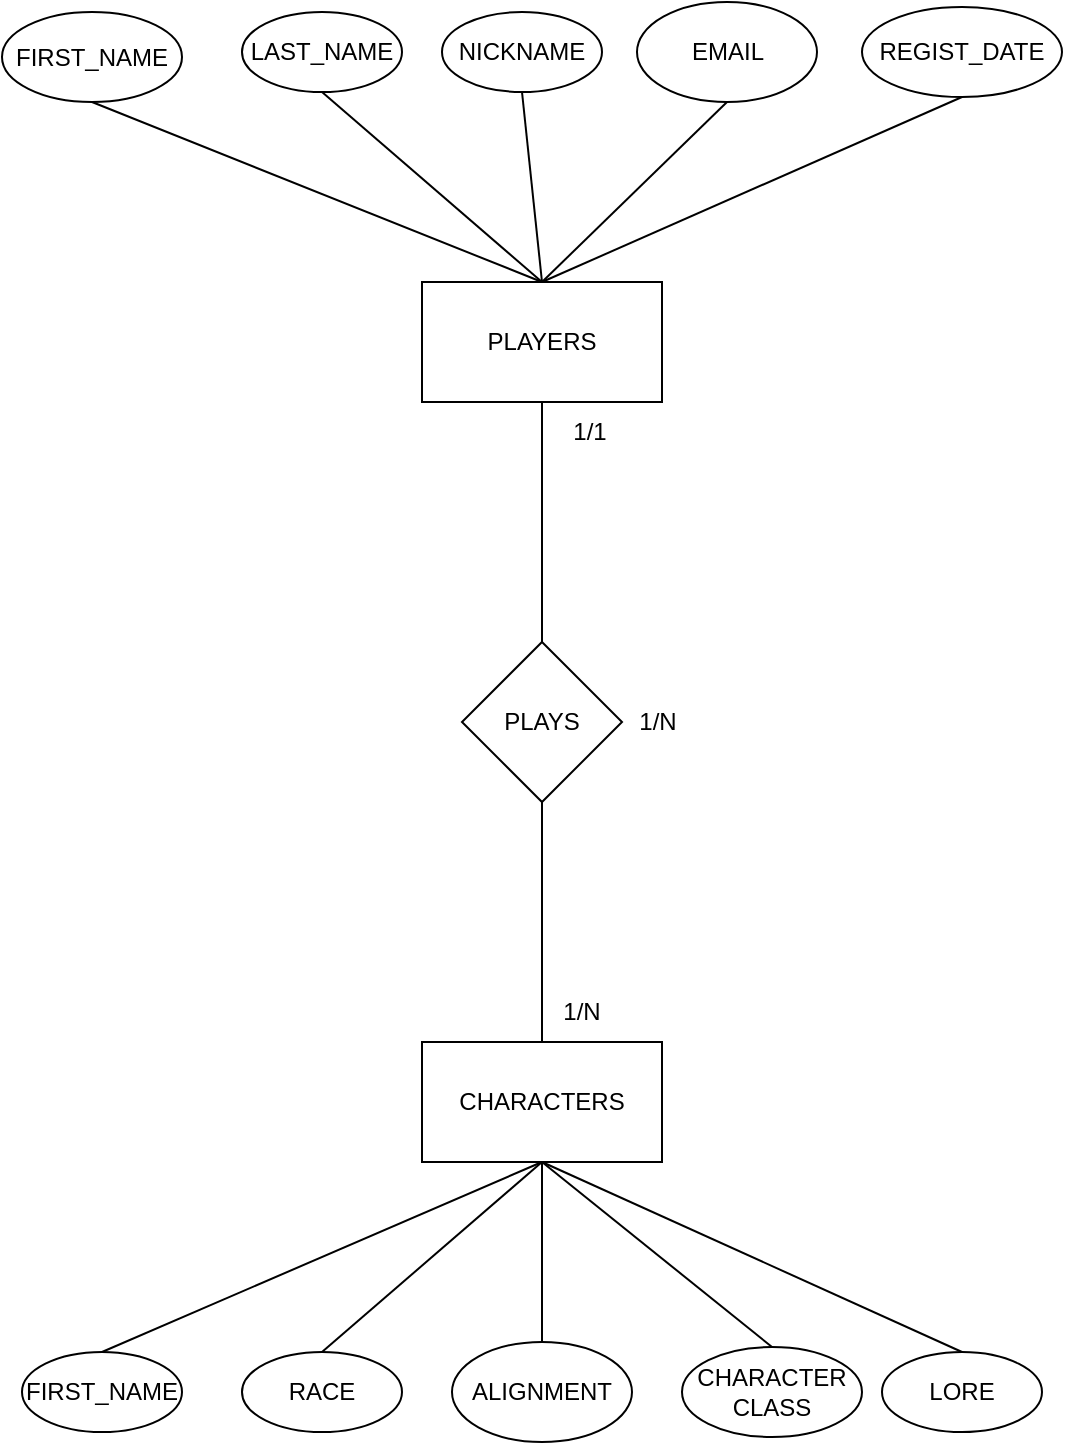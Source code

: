 <mxfile version="20.8.16" type="device"><diagram name="Página-1" id="EKff10T93RblWfOdOVG4"><mxGraphModel dx="1036" dy="606" grid="1" gridSize="10" guides="1" tooltips="1" connect="1" arrows="1" fold="1" page="1" pageScale="1" pageWidth="827" pageHeight="1169" math="0" shadow="0"><root><mxCell id="0"/><mxCell id="1" parent="0"/><mxCell id="xLd62aCzy23pedidTrw6-42" style="edgeStyle=none;rounded=0;orthogonalLoop=1;jettySize=auto;html=1;exitX=0.5;exitY=0;exitDx=0;exitDy=0;entryX=0.5;entryY=1;entryDx=0;entryDy=0;endArrow=none;endFill=0;" parent="1" source="xLd62aCzy23pedidTrw6-1" target="xLd62aCzy23pedidTrw6-26" edge="1"><mxGeometry relative="1" as="geometry"/></mxCell><mxCell id="P32biZ5eSCiuCqLLkqoK-2" style="rounded=0;orthogonalLoop=1;jettySize=auto;html=1;exitX=0.5;exitY=0;exitDx=0;exitDy=0;entryX=0.5;entryY=1;entryDx=0;entryDy=0;endArrow=none;endFill=0;" parent="1" source="xLd62aCzy23pedidTrw6-1" target="P32biZ5eSCiuCqLLkqoK-1" edge="1"><mxGeometry relative="1" as="geometry"/></mxCell><mxCell id="xLd62aCzy23pedidTrw6-1" value="PLAYERS" style="rounded=0;whiteSpace=wrap;html=1;" parent="1" vertex="1"><mxGeometry x="360" y="380" width="120" height="60" as="geometry"/></mxCell><mxCell id="xLd62aCzy23pedidTrw6-4" value="PLAYS" style="rhombus;whiteSpace=wrap;html=1;" parent="1" vertex="1"><mxGeometry x="380" y="560" width="80" height="80" as="geometry"/></mxCell><mxCell id="xLd62aCzy23pedidTrw6-20" style="rounded=0;orthogonalLoop=1;jettySize=auto;html=1;entryX=0.5;entryY=0;entryDx=0;entryDy=0;exitX=0.5;exitY=1;exitDx=0;exitDy=0;endArrow=none;endFill=0;" parent="1" source="xLd62aCzy23pedidTrw6-5" target="xLd62aCzy23pedidTrw6-15" edge="1"><mxGeometry relative="1" as="geometry"/></mxCell><mxCell id="xLd62aCzy23pedidTrw6-21" style="edgeStyle=none;rounded=0;orthogonalLoop=1;jettySize=auto;html=1;exitX=0.5;exitY=1;exitDx=0;exitDy=0;entryX=0.5;entryY=0;entryDx=0;entryDy=0;endArrow=none;endFill=0;" parent="1" source="xLd62aCzy23pedidTrw6-5" target="xLd62aCzy23pedidTrw6-14" edge="1"><mxGeometry relative="1" as="geometry"/></mxCell><mxCell id="xLd62aCzy23pedidTrw6-22" style="edgeStyle=none;rounded=0;orthogonalLoop=1;jettySize=auto;html=1;exitX=0.5;exitY=1;exitDx=0;exitDy=0;entryX=0.5;entryY=0;entryDx=0;entryDy=0;endArrow=none;endFill=0;" parent="1" source="xLd62aCzy23pedidTrw6-5" target="xLd62aCzy23pedidTrw6-16" edge="1"><mxGeometry relative="1" as="geometry"/></mxCell><mxCell id="xLd62aCzy23pedidTrw6-23" style="edgeStyle=none;rounded=0;orthogonalLoop=1;jettySize=auto;html=1;exitX=0.5;exitY=1;exitDx=0;exitDy=0;entryX=0.5;entryY=0;entryDx=0;entryDy=0;endArrow=none;endFill=0;" parent="1" source="xLd62aCzy23pedidTrw6-5" target="xLd62aCzy23pedidTrw6-18" edge="1"><mxGeometry relative="1" as="geometry"/></mxCell><mxCell id="XwD_73nNgUJ5d0yel5Wn-3" style="edgeStyle=none;rounded=0;orthogonalLoop=1;jettySize=auto;html=1;exitX=0.5;exitY=1;exitDx=0;exitDy=0;endArrow=none;endFill=0;entryX=0.5;entryY=0;entryDx=0;entryDy=0;" parent="1" source="xLd62aCzy23pedidTrw6-5" target="XwD_73nNgUJ5d0yel5Wn-4" edge="1"><mxGeometry relative="1" as="geometry"><mxPoint x="680" y="920" as="targetPoint"/></mxGeometry></mxCell><mxCell id="xLd62aCzy23pedidTrw6-5" value="CHARACTERS" style="rounded=0;whiteSpace=wrap;html=1;" parent="1" vertex="1"><mxGeometry x="360" y="760" width="120" height="60" as="geometry"/></mxCell><mxCell id="xLd62aCzy23pedidTrw6-10" value="" style="endArrow=none;html=1;rounded=0;entryX=0.5;entryY=1;entryDx=0;entryDy=0;exitX=0.5;exitY=0;exitDx=0;exitDy=0;" parent="1" source="xLd62aCzy23pedidTrw6-4" target="xLd62aCzy23pedidTrw6-1" edge="1"><mxGeometry width="50" height="50" relative="1" as="geometry"><mxPoint x="630" y="630" as="sourcePoint"/><mxPoint x="680" y="580" as="targetPoint"/></mxGeometry></mxCell><mxCell id="xLd62aCzy23pedidTrw6-11" value="" style="endArrow=none;html=1;rounded=0;entryX=0.5;entryY=1;entryDx=0;entryDy=0;exitX=0.5;exitY=0;exitDx=0;exitDy=0;" parent="1" source="xLd62aCzy23pedidTrw6-5" target="xLd62aCzy23pedidTrw6-4" edge="1"><mxGeometry width="50" height="50" relative="1" as="geometry"><mxPoint x="630" y="630" as="sourcePoint"/><mxPoint x="680" y="580" as="targetPoint"/></mxGeometry></mxCell><mxCell id="xLd62aCzy23pedidTrw6-14" value="FIRST_NAME" style="ellipse;whiteSpace=wrap;html=1;" parent="1" vertex="1"><mxGeometry x="160" y="915" width="80" height="40" as="geometry"/></mxCell><mxCell id="xLd62aCzy23pedidTrw6-15" value="ALIGNMENT" style="ellipse;whiteSpace=wrap;html=1;" parent="1" vertex="1"><mxGeometry x="375" y="910" width="90" height="50" as="geometry"/></mxCell><mxCell id="xLd62aCzy23pedidTrw6-16" value="RACE" style="ellipse;whiteSpace=wrap;html=1;" parent="1" vertex="1"><mxGeometry x="270" y="915" width="80" height="40" as="geometry"/></mxCell><mxCell id="xLd62aCzy23pedidTrw6-18" value="CHARACTER&lt;br&gt;CLASS" style="ellipse;whiteSpace=wrap;html=1;" parent="1" vertex="1"><mxGeometry x="490" y="912.5" width="90" height="45" as="geometry"/></mxCell><mxCell id="xLd62aCzy23pedidTrw6-41" style="edgeStyle=none;rounded=0;orthogonalLoop=1;jettySize=auto;html=1;exitX=0.5;exitY=1;exitDx=0;exitDy=0;endArrow=none;endFill=0;" parent="1" source="xLd62aCzy23pedidTrw6-24" edge="1"><mxGeometry relative="1" as="geometry"><mxPoint x="420" y="380" as="targetPoint"/></mxGeometry></mxCell><mxCell id="xLd62aCzy23pedidTrw6-24" value="FIRST_NAME" style="ellipse;whiteSpace=wrap;html=1;" parent="1" vertex="1"><mxGeometry x="150" y="245" width="90" height="45" as="geometry"/></mxCell><mxCell id="xLd62aCzy23pedidTrw6-40" style="edgeStyle=none;rounded=0;orthogonalLoop=1;jettySize=auto;html=1;exitX=0.5;exitY=1;exitDx=0;exitDy=0;endArrow=none;endFill=0;" parent="1" source="xLd62aCzy23pedidTrw6-25" edge="1"><mxGeometry relative="1" as="geometry"><mxPoint x="420" y="380" as="targetPoint"/></mxGeometry></mxCell><mxCell id="xLd62aCzy23pedidTrw6-25" value="EMAIL" style="ellipse;whiteSpace=wrap;html=1;" parent="1" vertex="1"><mxGeometry x="467.5" y="240" width="90" height="50" as="geometry"/></mxCell><mxCell id="xLd62aCzy23pedidTrw6-26" value="REGIST_DATE" style="ellipse;whiteSpace=wrap;html=1;" parent="1" vertex="1"><mxGeometry x="580" y="242.5" width="100" height="45" as="geometry"/></mxCell><mxCell id="xLd62aCzy23pedidTrw6-72" value="1/N" style="text;html=1;strokeColor=none;fillColor=none;align=center;verticalAlign=middle;whiteSpace=wrap;rounded=0;" parent="1" vertex="1"><mxGeometry x="410" y="730" width="60" height="30" as="geometry"/></mxCell><mxCell id="xLd62aCzy23pedidTrw6-73" value="1/1" style="text;html=1;strokeColor=none;fillColor=none;align=center;verticalAlign=middle;whiteSpace=wrap;rounded=0;" parent="1" vertex="1"><mxGeometry x="414" y="440" width="60" height="30" as="geometry"/></mxCell><mxCell id="xLd62aCzy23pedidTrw6-74" value="1/N" style="text;html=1;strokeColor=none;fillColor=none;align=center;verticalAlign=middle;whiteSpace=wrap;rounded=0;" parent="1" vertex="1"><mxGeometry x="447.5" y="585" width="60" height="30" as="geometry"/></mxCell><mxCell id="P32biZ5eSCiuCqLLkqoK-1" value="NICKNAME" style="ellipse;whiteSpace=wrap;html=1;" parent="1" vertex="1"><mxGeometry x="370" y="245" width="80" height="40" as="geometry"/></mxCell><mxCell id="XwD_73nNgUJ5d0yel5Wn-2" style="rounded=0;orthogonalLoop=1;jettySize=auto;html=1;exitX=0.5;exitY=1;exitDx=0;exitDy=0;endArrow=none;endFill=0;" parent="1" source="XwD_73nNgUJ5d0yel5Wn-1" edge="1"><mxGeometry relative="1" as="geometry"><mxPoint x="420" y="380" as="targetPoint"/></mxGeometry></mxCell><mxCell id="XwD_73nNgUJ5d0yel5Wn-1" value="LAST_NAME" style="ellipse;whiteSpace=wrap;html=1;" parent="1" vertex="1"><mxGeometry x="270" y="245" width="80" height="40" as="geometry"/></mxCell><mxCell id="XwD_73nNgUJ5d0yel5Wn-4" value="LORE" style="ellipse;whiteSpace=wrap;html=1;" parent="1" vertex="1"><mxGeometry x="590" y="915" width="80" height="40" as="geometry"/></mxCell></root></mxGraphModel></diagram></mxfile>